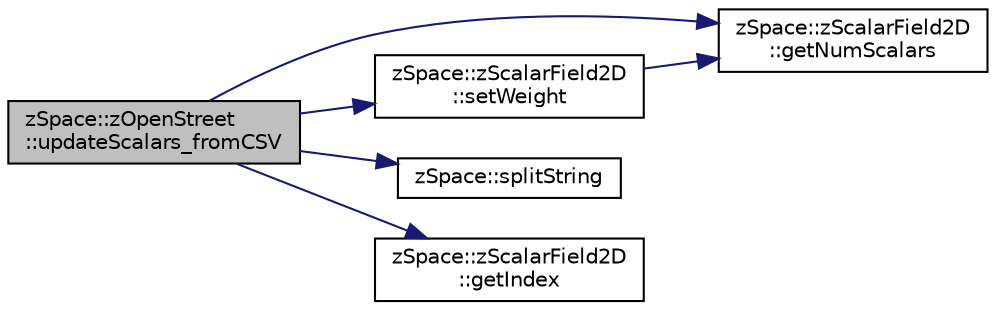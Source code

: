 digraph "zSpace::zOpenStreet::updateScalars_fromCSV"
{
  edge [fontname="Helvetica",fontsize="10",labelfontname="Helvetica",labelfontsize="10"];
  node [fontname="Helvetica",fontsize="10",shape=record];
  rankdir="LR";
  Node101 [label="zSpace::zOpenStreet\l::updateScalars_fromCSV",height=0.2,width=0.4,color="black", fillcolor="grey75", style="filled", fontcolor="black"];
  Node101 -> Node102 [color="midnightblue",fontsize="10",style="solid",fontname="Helvetica"];
  Node102 [label="zSpace::zScalarField2D\l::getNumScalars",height=0.2,width=0.4,color="black", fillcolor="white", style="filled",URL="$classz_space_1_1z_scalar_field2_d.html#aaf22a7a8c12ad18dcfcd5b8fda13fc56",tooltip="This method retruns the number of scalars in the field. "];
  Node101 -> Node103 [color="midnightblue",fontsize="10",style="solid",fontname="Helvetica"];
  Node103 [label="zSpace::zScalarField2D\l::setWeight",height=0.2,width=0.4,color="black", fillcolor="white", style="filled",URL="$classz_space_1_1z_scalar_field2_d.html#a39b442eb9403f94b2e2535310a6286cf",tooltip="This method sets the weight/value of the scalar at the input index. "];
  Node103 -> Node102 [color="midnightblue",fontsize="10",style="solid",fontname="Helvetica"];
  Node101 -> Node104 [color="midnightblue",fontsize="10",style="solid",fontname="Helvetica"];
  Node104 [label="zSpace::splitString",height=0.2,width=0.4,color="black", fillcolor="white", style="filled",URL="$group__z_core_utilities.html#ga4632c0bf9aaa9b88d6e928244a77cda5",tooltip="This method splits the input string based on the input delimiter. "];
  Node101 -> Node105 [color="midnightblue",fontsize="10",style="solid",fontname="Helvetica"];
  Node105 [label="zSpace::zScalarField2D\l::getIndex",height=0.2,width=0.4,color="black", fillcolor="white", style="filled",URL="$classz_space_1_1z_scalar_field2_d.html#a64e9bde7d315224d66222b9579023d9b",tooltip="This method gets the index of the scalar at the input position. "];
}
